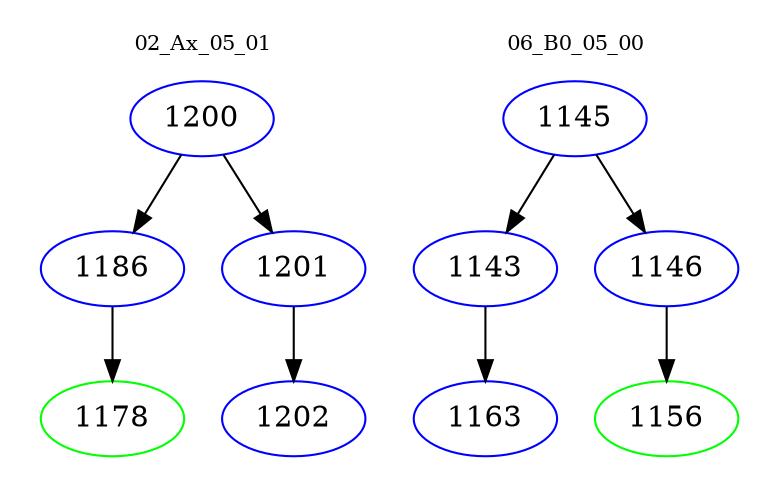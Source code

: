 digraph{
subgraph cluster_0 {
color = white
label = "02_Ax_05_01";
fontsize=10;
T0_1200 [label="1200", color="blue"]
T0_1200 -> T0_1186 [color="black"]
T0_1186 [label="1186", color="blue"]
T0_1186 -> T0_1178 [color="black"]
T0_1178 [label="1178", color="green"]
T0_1200 -> T0_1201 [color="black"]
T0_1201 [label="1201", color="blue"]
T0_1201 -> T0_1202 [color="black"]
T0_1202 [label="1202", color="blue"]
}
subgraph cluster_1 {
color = white
label = "06_B0_05_00";
fontsize=10;
T1_1145 [label="1145", color="blue"]
T1_1145 -> T1_1143 [color="black"]
T1_1143 [label="1143", color="blue"]
T1_1143 -> T1_1163 [color="black"]
T1_1163 [label="1163", color="blue"]
T1_1145 -> T1_1146 [color="black"]
T1_1146 [label="1146", color="blue"]
T1_1146 -> T1_1156 [color="black"]
T1_1156 [label="1156", color="green"]
}
}
